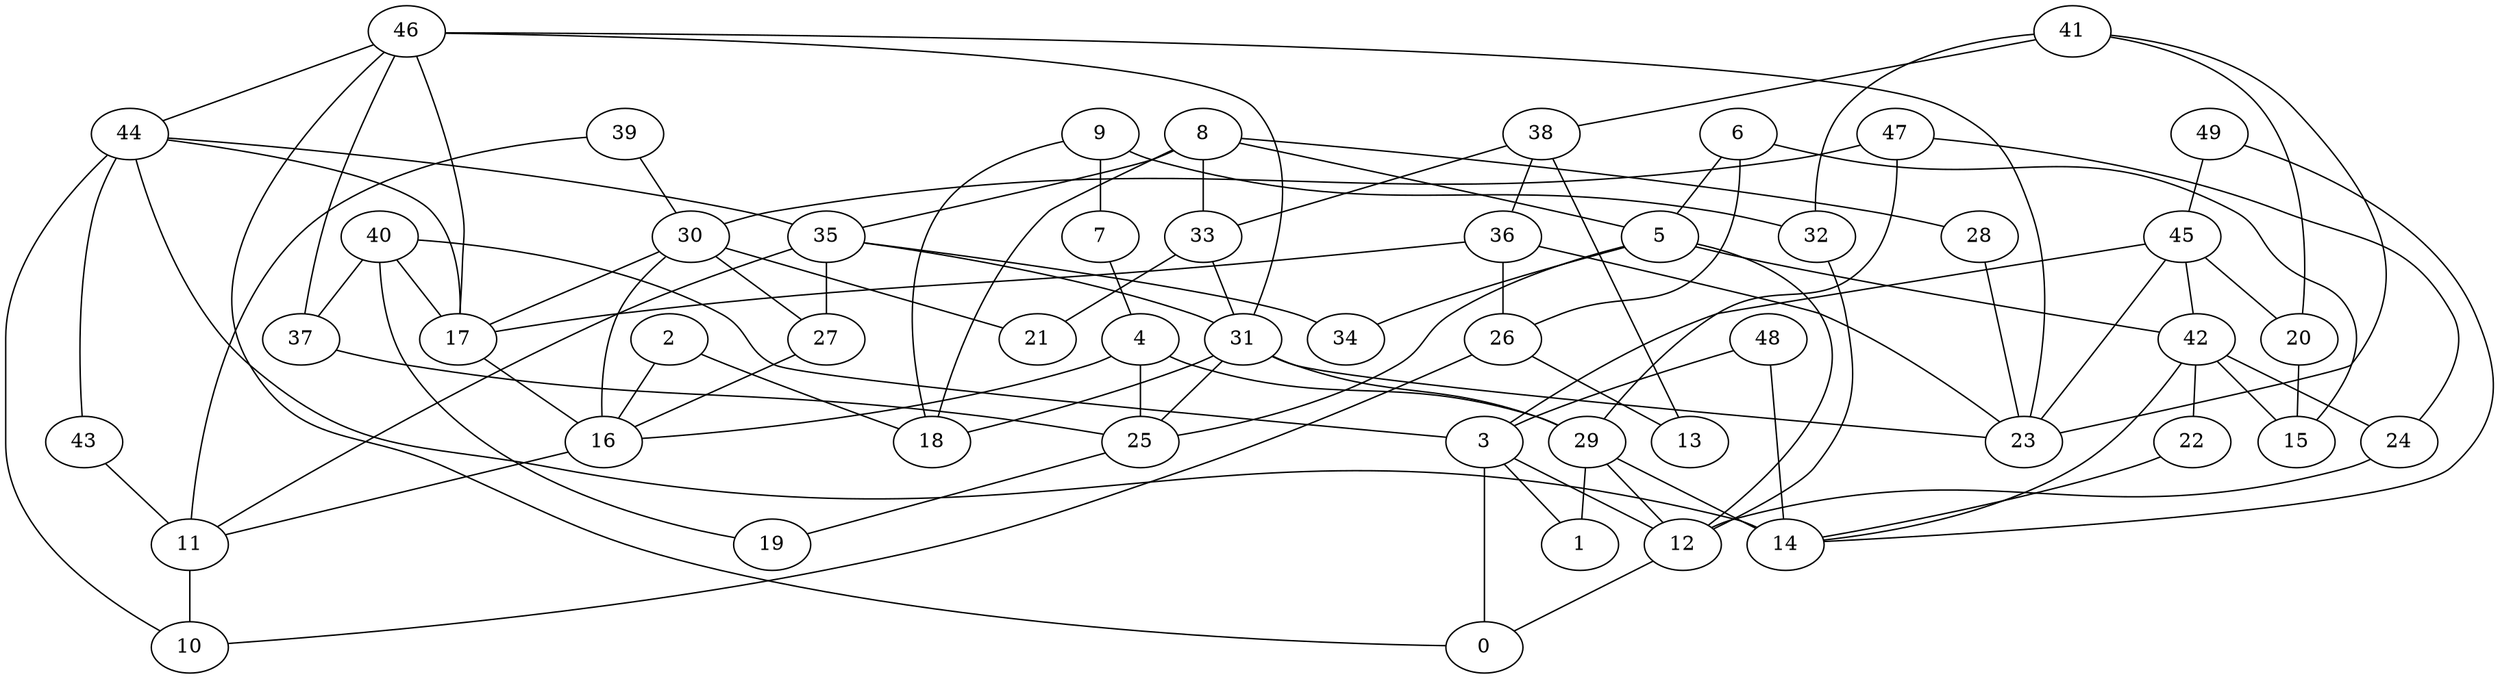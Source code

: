 digraph GG_graph {

subgraph G_graph {
edge [color = black]
"39" -> "11" [dir = none]
"39" -> "30" [dir = none]
"11" -> "10" [dir = none]
"35" -> "34" [dir = none]
"35" -> "11" [dir = none]
"35" -> "31" [dir = none]
"35" -> "27" [dir = none]
"27" -> "16" [dir = none]
"33" -> "31" [dir = none]
"33" -> "21" [dir = none]
"20" -> "15" [dir = none]
"28" -> "23" [dir = none]
"41" -> "38" [dir = none]
"41" -> "23" [dir = none]
"41" -> "20" [dir = none]
"41" -> "32" [dir = none]
"31" -> "25" [dir = none]
"31" -> "23" [dir = none]
"31" -> "18" [dir = none]
"31" -> "29" [dir = none]
"46" -> "37" [dir = none]
"46" -> "0" [dir = none]
"46" -> "44" [dir = none]
"46" -> "23" [dir = none]
"46" -> "17" [dir = none]
"46" -> "31" [dir = none]
"7" -> "4" [dir = none]
"29" -> "1" [dir = none]
"29" -> "12" [dir = none]
"29" -> "14" [dir = none]
"37" -> "25" [dir = none]
"26" -> "13" [dir = none]
"26" -> "10" [dir = none]
"32" -> "12" [dir = none]
"25" -> "19" [dir = none]
"2" -> "18" [dir = none]
"2" -> "16" [dir = none]
"9" -> "7" [dir = none]
"9" -> "18" [dir = none]
"9" -> "32" [dir = none]
"22" -> "14" [dir = none]
"47" -> "30" [dir = none]
"47" -> "29" [dir = none]
"47" -> "24" [dir = none]
"16" -> "11" [dir = none]
"8" -> "33" [dir = none]
"8" -> "35" [dir = none]
"8" -> "5" [dir = none]
"8" -> "18" [dir = none]
"8" -> "28" [dir = none]
"38" -> "33" [dir = none]
"38" -> "36" [dir = none]
"38" -> "13" [dir = none]
"48" -> "3" [dir = none]
"48" -> "14" [dir = none]
"4" -> "25" [dir = none]
"4" -> "16" [dir = none]
"4" -> "29" [dir = none]
"49" -> "14" [dir = none]
"49" -> "45" [dir = none]
"42" -> "14" [dir = none]
"42" -> "24" [dir = none]
"42" -> "15" [dir = none]
"42" -> "22" [dir = none]
"43" -> "11" [dir = none]
"36" -> "26" [dir = none]
"36" -> "23" [dir = none]
"36" -> "17" [dir = none]
"12" -> "0" [dir = none]
"44" -> "17" [dir = none]
"44" -> "35" [dir = none]
"44" -> "10" [dir = none]
"44" -> "43" [dir = none]
"44" -> "14" [dir = none]
"40" -> "17" [dir = none]
"40" -> "3" [dir = none]
"40" -> "19" [dir = none]
"40" -> "37" [dir = none]
"17" -> "16" [dir = none]
"30" -> "16" [dir = none]
"30" -> "21" [dir = none]
"30" -> "17" [dir = none]
"30" -> "27" [dir = none]
"6" -> "15" [dir = none]
"6" -> "5" [dir = none]
"6" -> "26" [dir = none]
"3" -> "12" [dir = none]
"3" -> "1" [dir = none]
"3" -> "0" [dir = none]
"45" -> "42" [dir = none]
"45" -> "23" [dir = none]
"45" -> "20" [dir = none]
"45" -> "3" [dir = none]
"24" -> "12" [dir = none]
"5" -> "25" [dir = none]
"5" -> "42" [dir = none]
"5" -> "12" [dir = none]
"5" -> "34" [dir = none]
}

}
